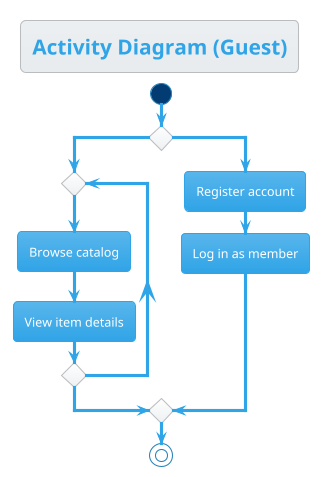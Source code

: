 @startuml activity-guest
!theme cerulean

title Activity Diagram (Guest)


start

switch ()
case ()
    repeat
        :Browse catalog;
        :View item details;
    repeat while ()
case ()
    :Register account;
    :Log in as member;
endswitch

stop

@enduml
